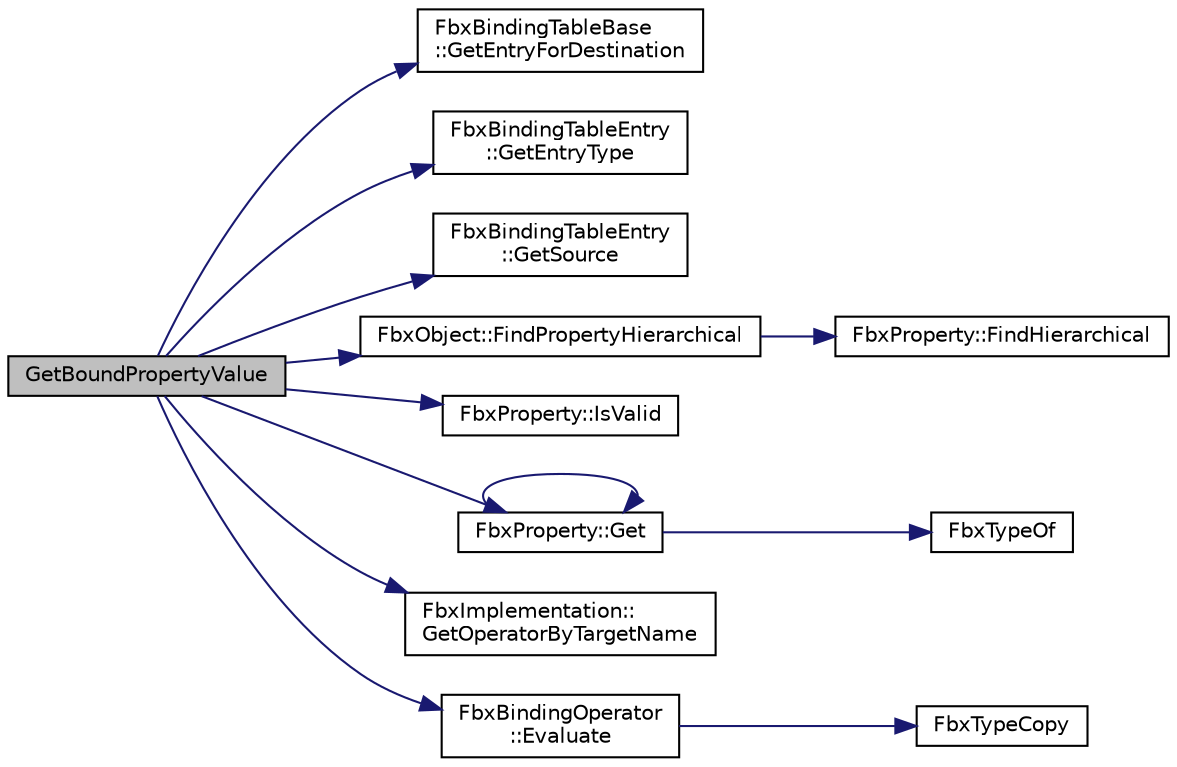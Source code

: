 digraph "GetBoundPropertyValue"
{
  edge [fontname="Helvetica",fontsize="10",labelfontname="Helvetica",labelfontsize="10"];
  node [fontname="Helvetica",fontsize="10",shape=record];
  rankdir="LR";
  Node0 [label="GetBoundPropertyValue",height=0.2,width=0.4,color="black", fillcolor="grey75", style="filled", fontcolor="black"];
  Node0 -> Node1 [color="midnightblue",fontsize="10",style="solid",fontname="Helvetica"];
  Node1 [label="FbxBindingTableBase\l::GetEntryForDestination",height=0.2,width=0.4,color="black", fillcolor="white", style="filled",URL="$class_fbx_binding_table_base.html#a458be38b5f0998c672d276989d278cb2"];
  Node0 -> Node2 [color="midnightblue",fontsize="10",style="solid",fontname="Helvetica"];
  Node2 [label="FbxBindingTableEntry\l::GetEntryType",height=0.2,width=0.4,color="black", fillcolor="white", style="filled",URL="$class_fbx_binding_table_entry.html#a9c116ecffcff4117ff1d3c69cf414b70"];
  Node0 -> Node3 [color="midnightblue",fontsize="10",style="solid",fontname="Helvetica"];
  Node3 [label="FbxBindingTableEntry\l::GetSource",height=0.2,width=0.4,color="black", fillcolor="white", style="filled",URL="$class_fbx_binding_table_entry.html#a0c5a62a50a5fbc5408ab3ec1af16518f",tooltip="Retrieve the source. "];
  Node0 -> Node4 [color="midnightblue",fontsize="10",style="solid",fontname="Helvetica"];
  Node4 [label="FbxObject::FindPropertyHierarchical",height=0.2,width=0.4,color="black", fillcolor="white", style="filled",URL="$class_fbx_object.html#ac20a46bd7abf3c09fc2af0df47f4f261"];
  Node4 -> Node5 [color="midnightblue",fontsize="10",style="solid",fontname="Helvetica"];
  Node5 [label="FbxProperty::FindHierarchical",height=0.2,width=0.4,color="black", fillcolor="white", style="filled",URL="$class_fbx_property.html#aa3c6cdd5991e086121dc7d724846e444"];
  Node0 -> Node6 [color="midnightblue",fontsize="10",style="solid",fontname="Helvetica"];
  Node6 [label="FbxProperty::IsValid",height=0.2,width=0.4,color="black", fillcolor="white", style="filled",URL="$class_fbx_property.html#a1c40042c55d1f4a1d4837f06fbc1d764"];
  Node0 -> Node7 [color="midnightblue",fontsize="10",style="solid",fontname="Helvetica"];
  Node7 [label="FbxProperty::Get",height=0.2,width=0.4,color="black", fillcolor="white", style="filled",URL="$class_fbx_property.html#a7d3760c0aec45b51823c57f62a08dc46"];
  Node7 -> Node7 [color="midnightblue",fontsize="10",style="solid",fontname="Helvetica"];
  Node7 -> Node8 [color="midnightblue",fontsize="10",style="solid",fontname="Helvetica"];
  Node8 [label="FbxTypeOf",height=0.2,width=0.4,color="black", fillcolor="white", style="filled",URL="$fbxpropertytypes_8h.html#a1e622dc5bedcefdf0cf0d051d0d7dc4d"];
  Node0 -> Node9 [color="midnightblue",fontsize="10",style="solid",fontname="Helvetica"];
  Node9 [label="FbxImplementation::\lGetOperatorByTargetName",height=0.2,width=0.4,color="black", fillcolor="white", style="filled",URL="$class_fbx_implementation.html#aa38e6cb27a349e77f3137e2f09c9ffde"];
  Node0 -> Node10 [color="midnightblue",fontsize="10",style="solid",fontname="Helvetica"];
  Node10 [label="FbxBindingOperator\l::Evaluate",height=0.2,width=0.4,color="black", fillcolor="white", style="filled",URL="$class_fbx_binding_operator.html#a1487485be07b04ef755f8831912d2709"];
  Node10 -> Node11 [color="midnightblue",fontsize="10",style="solid",fontname="Helvetica"];
  Node11 [label="FbxTypeCopy",height=0.2,width=0.4,color="black", fillcolor="white", style="filled",URL="$fbxpropertytypes_8h.html#aa84afc41ca06f90eb4e56fa7a2c8c791"];
}
